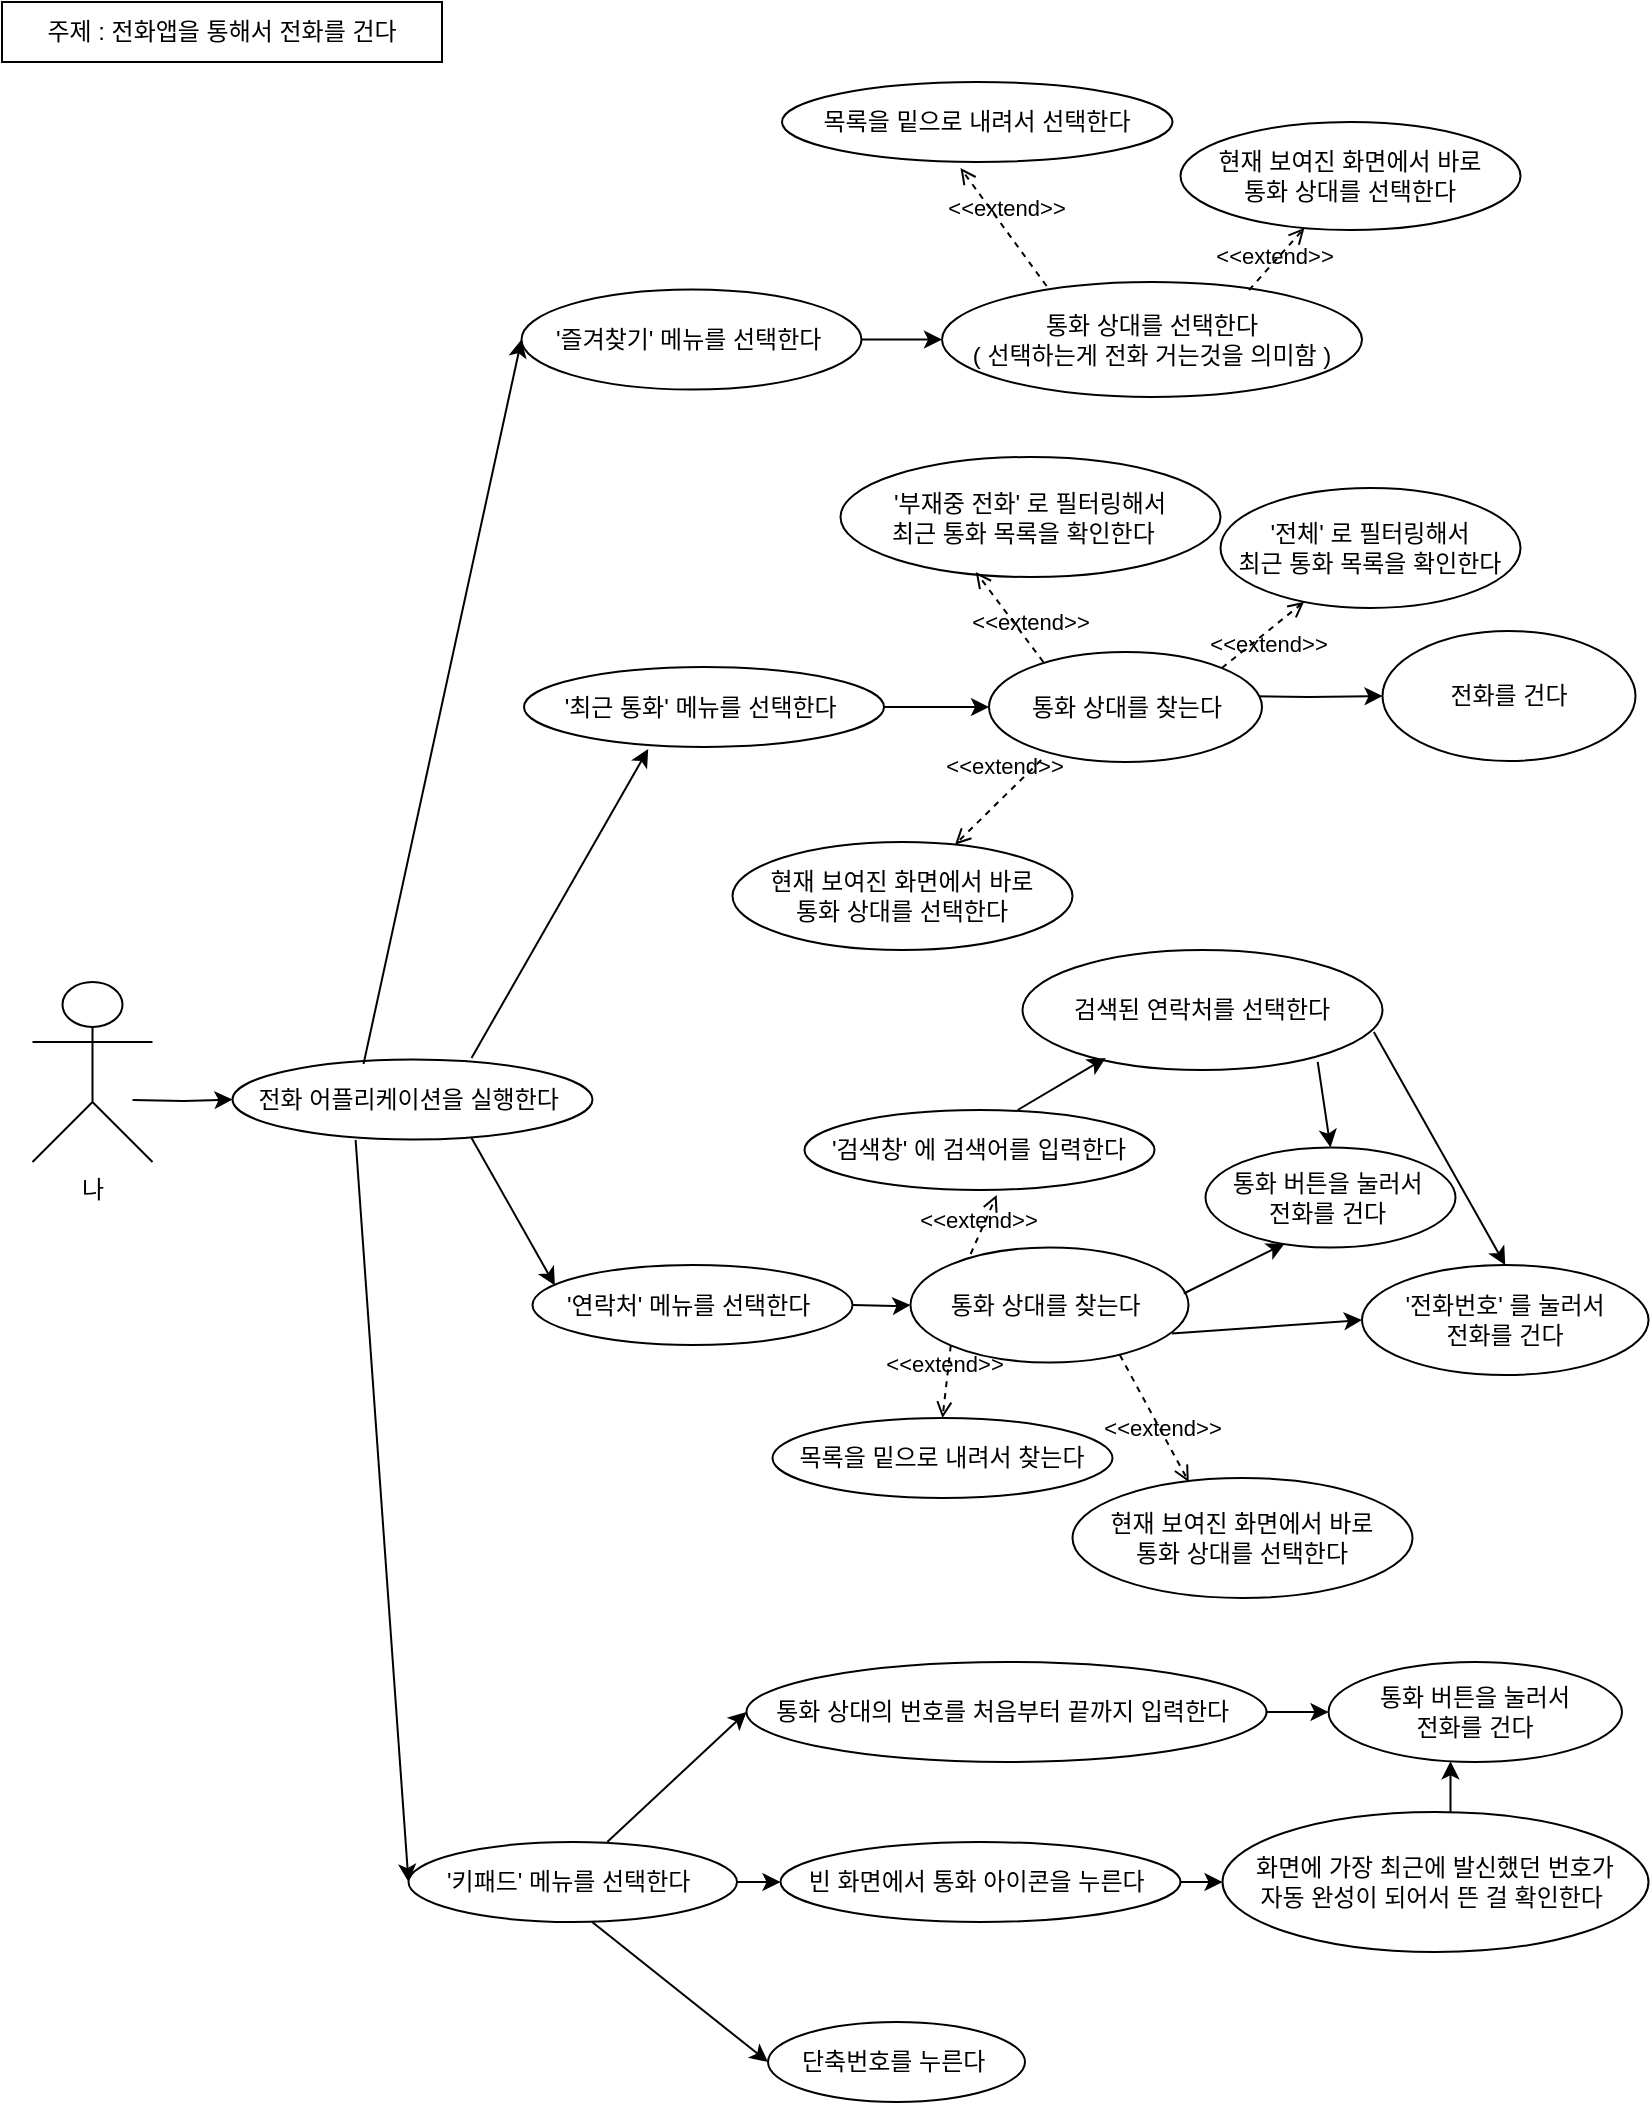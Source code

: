<mxfile version="21.6.9" type="github">
  <diagram name="페이지-1" id="MFKN5Ci9k2T4Dopon6Y4">
    <mxGraphModel dx="2074" dy="1142" grid="1" gridSize="10" guides="1" tooltips="1" connect="1" arrows="1" fold="1" page="1" pageScale="1" pageWidth="827" pageHeight="1169" math="0" shadow="0">
      <root>
        <mxCell id="0" />
        <mxCell id="1" parent="0" />
        <mxCell id="cqbs5DqlXvKsnWu7oeCE-1" value="" style="edgeStyle=orthogonalEdgeStyle;rounded=0;orthogonalLoop=1;jettySize=auto;html=1;" parent="1" target="cqbs5DqlXvKsnWu7oeCE-2" edge="1">
          <mxGeometry relative="1" as="geometry">
            <mxPoint x="65.25" y="1549" as="sourcePoint" />
          </mxGeometry>
        </mxCell>
        <mxCell id="cqbs5DqlXvKsnWu7oeCE-2" value="전화 어플리케이션을 실행한다&amp;nbsp;" style="ellipse;whiteSpace=wrap;html=1;" parent="1" vertex="1">
          <mxGeometry x="115.25" y="1528.75" width="180" height="40" as="geometry" />
        </mxCell>
        <mxCell id="cqbs5DqlXvKsnWu7oeCE-3" value="" style="edgeStyle=orthogonalEdgeStyle;rounded=0;orthogonalLoop=1;jettySize=auto;html=1;" parent="1" source="cqbs5DqlXvKsnWu7oeCE-4" target="cqbs5DqlXvKsnWu7oeCE-47" edge="1">
          <mxGeometry relative="1" as="geometry" />
        </mxCell>
        <mxCell id="cqbs5DqlXvKsnWu7oeCE-4" value="&#39;즐겨찾기&#39; 메뉴를 선택한다&amp;nbsp;" style="ellipse;whiteSpace=wrap;html=1;" parent="1" vertex="1">
          <mxGeometry x="259.75" y="1143.75" width="170" height="50" as="geometry" />
        </mxCell>
        <mxCell id="cqbs5DqlXvKsnWu7oeCE-5" value="" style="edgeStyle=orthogonalEdgeStyle;rounded=0;orthogonalLoop=1;jettySize=auto;html=1;" parent="1" source="cqbs5DqlXvKsnWu7oeCE-6" target="cqbs5DqlXvKsnWu7oeCE-52" edge="1">
          <mxGeometry relative="1" as="geometry" />
        </mxCell>
        <mxCell id="cqbs5DqlXvKsnWu7oeCE-6" value="&#39;최근 통화&#39; 메뉴를 선택한다&amp;nbsp;" style="ellipse;whiteSpace=wrap;html=1;" parent="1" vertex="1">
          <mxGeometry x="261" y="1332.5" width="180" height="40" as="geometry" />
        </mxCell>
        <mxCell id="cqbs5DqlXvKsnWu7oeCE-7" value="" style="edgeStyle=orthogonalEdgeStyle;rounded=0;orthogonalLoop=1;jettySize=auto;html=1;" parent="1" target="cqbs5DqlXvKsnWu7oeCE-35" edge="1">
          <mxGeometry relative="1" as="geometry">
            <mxPoint x="425.25" y="1651.5" as="sourcePoint" />
          </mxGeometry>
        </mxCell>
        <mxCell id="cqbs5DqlXvKsnWu7oeCE-8" value="&#39;연락처&#39; 메뉴를 선택한다&amp;nbsp;" style="ellipse;whiteSpace=wrap;html=1;" parent="1" vertex="1">
          <mxGeometry x="265.25" y="1631.5" width="160" height="40" as="geometry" />
        </mxCell>
        <mxCell id="cqbs5DqlXvKsnWu7oeCE-9" value="&#39;부재중 전화&#39; 로 필터링해서 &lt;br&gt;최근 통화 목록을 확인한다&amp;nbsp;&amp;nbsp;" style="ellipse;whiteSpace=wrap;html=1;" parent="1" vertex="1">
          <mxGeometry x="419.25" y="1227.5" width="190" height="60" as="geometry" />
        </mxCell>
        <mxCell id="cqbs5DqlXvKsnWu7oeCE-10" value="&#39;전체&#39; 로 필터링해서 &lt;br&gt;최근 통화 목록을 확인한다" style="ellipse;whiteSpace=wrap;html=1;" parent="1" vertex="1">
          <mxGeometry x="609.25" y="1243" width="150" height="60" as="geometry" />
        </mxCell>
        <mxCell id="cqbs5DqlXvKsnWu7oeCE-11" value="" style="edgeStyle=orthogonalEdgeStyle;rounded=0;orthogonalLoop=1;jettySize=auto;html=1;entryX=0;entryY=0.5;entryDx=0;entryDy=0;" parent="1" target="cqbs5DqlXvKsnWu7oeCE-26" edge="1">
          <mxGeometry relative="1" as="geometry">
            <mxPoint x="615.25" y="1347" as="sourcePoint" />
            <mxPoint x="659.25" y="1346.5" as="targetPoint" />
          </mxGeometry>
        </mxCell>
        <mxCell id="cqbs5DqlXvKsnWu7oeCE-12" value="&amp;lt;&amp;lt;extend&amp;gt;&amp;gt;" style="html=1;verticalAlign=bottom;labelBackgroundColor=none;endArrow=open;endFill=0;dashed=1;rounded=0;exitX=1;exitY=0;exitDx=0;exitDy=0;" parent="1" source="cqbs5DqlXvKsnWu7oeCE-52" target="cqbs5DqlXvKsnWu7oeCE-10" edge="1">
          <mxGeometry x="-0.259" y="-12" width="160" relative="1" as="geometry">
            <mxPoint x="636.75" y="1232.5" as="sourcePoint" />
            <mxPoint x="991.75" y="1222.5" as="targetPoint" />
            <mxPoint as="offset" />
          </mxGeometry>
        </mxCell>
        <mxCell id="cqbs5DqlXvKsnWu7oeCE-13" value="&amp;lt;&amp;lt;extend&amp;gt;&amp;gt;" style="html=1;verticalAlign=bottom;labelBackgroundColor=none;endArrow=open;endFill=0;dashed=1;rounded=0;exitX=0.199;exitY=0.091;exitDx=0;exitDy=0;entryX=0.356;entryY=0.958;entryDx=0;entryDy=0;exitPerimeter=0;entryPerimeter=0;" parent="1" source="cqbs5DqlXvKsnWu7oeCE-52" target="cqbs5DqlXvKsnWu7oeCE-9" edge="1">
          <mxGeometry x="-0.541" y="-1" width="160" relative="1" as="geometry">
            <mxPoint x="470.25" y="1307.5" as="sourcePoint" />
            <mxPoint x="595.25" y="1337.5" as="targetPoint" />
            <mxPoint as="offset" />
          </mxGeometry>
        </mxCell>
        <mxCell id="cqbs5DqlXvKsnWu7oeCE-14" value="&#39;검색창&#39; 에 검색어를 입력한다" style="ellipse;whiteSpace=wrap;html=1;" parent="1" vertex="1">
          <mxGeometry x="401.25" y="1554" width="175" height="40" as="geometry" />
        </mxCell>
        <mxCell id="cqbs5DqlXvKsnWu7oeCE-15" value="검색된 연락처를 선택한다" style="ellipse;whiteSpace=wrap;html=1;" parent="1" vertex="1">
          <mxGeometry x="510.25" y="1474" width="180" height="60" as="geometry" />
        </mxCell>
        <mxCell id="cqbs5DqlXvKsnWu7oeCE-16" value="" style="edgeStyle=orthogonalEdgeStyle;rounded=0;orthogonalLoop=1;jettySize=auto;html=1;" parent="1" source="cqbs5DqlXvKsnWu7oeCE-17" target="cqbs5DqlXvKsnWu7oeCE-19" edge="1">
          <mxGeometry relative="1" as="geometry" />
        </mxCell>
        <mxCell id="cqbs5DqlXvKsnWu7oeCE-17" value="통화 상대의 번호를 처음부터 끝까지 입력한다&amp;nbsp;" style="ellipse;whiteSpace=wrap;html=1;" parent="1" vertex="1">
          <mxGeometry x="372.25" y="1830" width="260" height="50" as="geometry" />
        </mxCell>
        <mxCell id="cqbs5DqlXvKsnWu7oeCE-18" value="단축번호를 누른다&amp;nbsp;" style="ellipse;whiteSpace=wrap;html=1;" parent="1" vertex="1">
          <mxGeometry x="383" y="2010" width="128.5" height="40" as="geometry" />
        </mxCell>
        <mxCell id="cqbs5DqlXvKsnWu7oeCE-19" value="통화 버튼을 눌러서 &lt;br&gt;전화를 건다" style="ellipse;whiteSpace=wrap;html=1;" parent="1" vertex="1">
          <mxGeometry x="663.25" y="1830" width="146.75" height="50" as="geometry" />
        </mxCell>
        <mxCell id="cqbs5DqlXvKsnWu7oeCE-20" value="" style="endArrow=classic;html=1;rounded=0;entryX=0.345;entryY=1.025;entryDx=0;entryDy=0;exitX=0.664;exitY=-0.019;exitDx=0;exitDy=0;exitPerimeter=0;entryPerimeter=0;" parent="1" source="cqbs5DqlXvKsnWu7oeCE-2" target="cqbs5DqlXvKsnWu7oeCE-6" edge="1">
          <mxGeometry width="50" height="50" relative="1" as="geometry">
            <mxPoint x="235.25" y="1380" as="sourcePoint" />
            <mxPoint x="565.25" y="1390" as="targetPoint" />
          </mxGeometry>
        </mxCell>
        <mxCell id="cqbs5DqlXvKsnWu7oeCE-21" value="" style="endArrow=classic;html=1;rounded=0;entryX=0;entryY=0.5;entryDx=0;entryDy=0;exitX=0.364;exitY=0.056;exitDx=0;exitDy=0;exitPerimeter=0;" parent="1" source="cqbs5DqlXvKsnWu7oeCE-2" target="cqbs5DqlXvKsnWu7oeCE-4" edge="1">
          <mxGeometry width="50" height="50" relative="1" as="geometry">
            <mxPoint x="215.25" y="1360" as="sourcePoint" />
            <mxPoint x="295.25" y="1400" as="targetPoint" />
          </mxGeometry>
        </mxCell>
        <mxCell id="cqbs5DqlXvKsnWu7oeCE-22" value="" style="endArrow=classic;html=1;rounded=0;entryX=0.07;entryY=0.256;entryDx=0;entryDy=0;exitX=0.664;exitY=0.981;exitDx=0;exitDy=0;exitPerimeter=0;entryPerimeter=0;" parent="1" source="cqbs5DqlXvKsnWu7oeCE-2" target="cqbs5DqlXvKsnWu7oeCE-8" edge="1">
          <mxGeometry width="50" height="50" relative="1" as="geometry">
            <mxPoint x="255.25" y="1550" as="sourcePoint" />
            <mxPoint x="455.25" y="1410" as="targetPoint" />
          </mxGeometry>
        </mxCell>
        <mxCell id="cqbs5DqlXvKsnWu7oeCE-23" value="" style="endArrow=classic;html=1;rounded=0;entryX=0;entryY=0.5;entryDx=0;entryDy=0;exitX=0.342;exitY=1.006;exitDx=0;exitDy=0;exitPerimeter=0;" parent="1" source="cqbs5DqlXvKsnWu7oeCE-2" target="cqbs5DqlXvKsnWu7oeCE-29" edge="1">
          <mxGeometry width="50" height="50" relative="1" as="geometry">
            <mxPoint x="247.25" y="1380" as="sourcePoint" />
            <mxPoint x="455.25" y="1685" as="targetPoint" />
          </mxGeometry>
        </mxCell>
        <mxCell id="cqbs5DqlXvKsnWu7oeCE-24" value="&amp;lt;&amp;lt;extend&amp;gt;&amp;gt;" style="html=1;verticalAlign=bottom;labelBackgroundColor=none;endArrow=open;endFill=0;dashed=1;rounded=0;entryX=0.549;entryY=1.063;entryDx=0;entryDy=0;entryPerimeter=0;exitX=0.199;exitY=0.152;exitDx=0;exitDy=0;exitPerimeter=0;" parent="1" source="cqbs5DqlXvKsnWu7oeCE-35" target="cqbs5DqlXvKsnWu7oeCE-14" edge="1">
          <mxGeometry x="-0.208" width="160" relative="1" as="geometry">
            <mxPoint x="555.25" y="1634" as="sourcePoint" />
            <mxPoint x="484.25" y="1594" as="targetPoint" />
            <mxPoint as="offset" />
          </mxGeometry>
        </mxCell>
        <mxCell id="cqbs5DqlXvKsnWu7oeCE-25" value="" style="endArrow=classic;html=1;rounded=0;exitX=0.609;exitY=0;exitDx=0;exitDy=0;exitPerimeter=0;entryX=0.231;entryY=0.9;entryDx=0;entryDy=0;entryPerimeter=0;" parent="1" source="cqbs5DqlXvKsnWu7oeCE-14" target="cqbs5DqlXvKsnWu7oeCE-15" edge="1">
          <mxGeometry width="50" height="50" relative="1" as="geometry">
            <mxPoint x="526.75" y="1564" as="sourcePoint" />
            <mxPoint x="575.25" y="1474" as="targetPoint" />
          </mxGeometry>
        </mxCell>
        <mxCell id="cqbs5DqlXvKsnWu7oeCE-26" value="전화를 건다" style="ellipse;whiteSpace=wrap;html=1;" parent="1" vertex="1">
          <mxGeometry x="690.25" y="1314.5" width="126.5" height="65" as="geometry" />
        </mxCell>
        <mxCell id="cqbs5DqlXvKsnWu7oeCE-27" value="" style="edgeStyle=orthogonalEdgeStyle;rounded=0;orthogonalLoop=1;jettySize=auto;html=1;" parent="1" source="cqbs5DqlXvKsnWu7oeCE-28" target="cqbs5DqlXvKsnWu7oeCE-34" edge="1">
          <mxGeometry relative="1" as="geometry" />
        </mxCell>
        <mxCell id="cqbs5DqlXvKsnWu7oeCE-28" value="빈 화면에서 통화 아이콘을 누른다&amp;nbsp;" style="ellipse;whiteSpace=wrap;html=1;" parent="1" vertex="1">
          <mxGeometry x="389.25" y="1920" width="200" height="40" as="geometry" />
        </mxCell>
        <mxCell id="cqbs5DqlXvKsnWu7oeCE-29" value="&#39;키패드&#39; 메뉴를 선택한다&amp;nbsp;" style="ellipse;whiteSpace=wrap;html=1;" parent="1" vertex="1">
          <mxGeometry x="203.25" y="1920" width="164.25" height="40" as="geometry" />
        </mxCell>
        <mxCell id="cqbs5DqlXvKsnWu7oeCE-30" value="" style="endArrow=classic;html=1;rounded=0;entryX=0;entryY=0.5;entryDx=0;entryDy=0;exitX=1;exitY=0.5;exitDx=0;exitDy=0;" parent="1" source="cqbs5DqlXvKsnWu7oeCE-29" target="cqbs5DqlXvKsnWu7oeCE-28" edge="1">
          <mxGeometry width="50" height="50" relative="1" as="geometry">
            <mxPoint x="409" y="1935" as="sourcePoint" />
            <mxPoint x="498" y="1915" as="targetPoint" />
          </mxGeometry>
        </mxCell>
        <mxCell id="cqbs5DqlXvKsnWu7oeCE-31" value="" style="endArrow=classic;html=1;rounded=0;entryX=0;entryY=0.5;entryDx=0;entryDy=0;exitX=0.559;exitY=1;exitDx=0;exitDy=0;exitPerimeter=0;" parent="1" source="cqbs5DqlXvKsnWu7oeCE-29" target="cqbs5DqlXvKsnWu7oeCE-18" edge="1">
          <mxGeometry width="50" height="50" relative="1" as="geometry">
            <mxPoint x="429" y="1935" as="sourcePoint" />
            <mxPoint x="519" y="1975" as="targetPoint" />
          </mxGeometry>
        </mxCell>
        <mxCell id="cqbs5DqlXvKsnWu7oeCE-32" value="" style="endArrow=classic;html=1;rounded=0;entryX=0;entryY=0.5;entryDx=0;entryDy=0;exitX=0.605;exitY=0;exitDx=0;exitDy=0;exitPerimeter=0;" parent="1" source="cqbs5DqlXvKsnWu7oeCE-29" target="cqbs5DqlXvKsnWu7oeCE-17" edge="1">
          <mxGeometry width="50" height="50" relative="1" as="geometry">
            <mxPoint x="389" y="1915" as="sourcePoint" />
            <mxPoint x="445.5" y="1894" as="targetPoint" />
          </mxGeometry>
        </mxCell>
        <mxCell id="cqbs5DqlXvKsnWu7oeCE-33" value="" style="edgeStyle=orthogonalEdgeStyle;rounded=0;orthogonalLoop=1;jettySize=auto;html=1;exitX=0.616;exitY=0.029;exitDx=0;exitDy=0;exitPerimeter=0;" parent="1" source="cqbs5DqlXvKsnWu7oeCE-34" target="cqbs5DqlXvKsnWu7oeCE-19" edge="1">
          <mxGeometry relative="1" as="geometry">
            <mxPoint x="754.25" y="1910" as="sourcePoint" />
            <Array as="points">
              <mxPoint x="724.25" y="1907" />
              <mxPoint x="724.25" y="1875" />
            </Array>
          </mxGeometry>
        </mxCell>
        <mxCell id="cqbs5DqlXvKsnWu7oeCE-34" value="화면에 가장 최근에 발신했던 번호가 &lt;br&gt;자동 완성이 되어서 뜬 걸 확인한다&amp;nbsp;" style="ellipse;whiteSpace=wrap;html=1;" parent="1" vertex="1">
          <mxGeometry x="610.25" y="1905" width="213" height="70" as="geometry" />
        </mxCell>
        <mxCell id="cqbs5DqlXvKsnWu7oeCE-35" value="통화 상대를 찾는다&amp;nbsp;" style="ellipse;whiteSpace=wrap;html=1;" parent="1" vertex="1">
          <mxGeometry x="454.25" y="1622.75" width="139" height="57.5" as="geometry" />
        </mxCell>
        <mxCell id="cqbs5DqlXvKsnWu7oeCE-36" value="&#39;전화번호&#39; 를 눌러서 &lt;br&gt;전화를 건다" style="ellipse;whiteSpace=wrap;html=1;" parent="1" vertex="1">
          <mxGeometry x="680" y="1631.5" width="143.25" height="55" as="geometry" />
        </mxCell>
        <mxCell id="cqbs5DqlXvKsnWu7oeCE-37" value="목록을 밑으로 내려서 찾는다" style="ellipse;whiteSpace=wrap;html=1;" parent="1" vertex="1">
          <mxGeometry x="385.25" y="1708" width="170" height="40" as="geometry" />
        </mxCell>
        <mxCell id="cqbs5DqlXvKsnWu7oeCE-38" value="&amp;lt;&amp;lt;extend&amp;gt;&amp;gt;" style="html=1;verticalAlign=bottom;labelBackgroundColor=none;endArrow=open;endFill=0;dashed=1;rounded=0;entryX=0.5;entryY=0;entryDx=0;entryDy=0;exitX=0;exitY=1;exitDx=0;exitDy=0;" parent="1" source="cqbs5DqlXvKsnWu7oeCE-35" target="cqbs5DqlXvKsnWu7oeCE-37" edge="1">
          <mxGeometry x="0.002" y="-1" width="160" relative="1" as="geometry">
            <mxPoint x="595.25" y="1694" as="sourcePoint" />
            <mxPoint x="707" y="1730.22" as="targetPoint" />
            <mxPoint as="offset" />
          </mxGeometry>
        </mxCell>
        <mxCell id="cqbs5DqlXvKsnWu7oeCE-39" value="현재 보여진 화면에서 바로 &lt;br&gt;통화 상대를 선택한다" style="ellipse;whiteSpace=wrap;html=1;" parent="1" vertex="1">
          <mxGeometry x="535.25" y="1738" width="170" height="60" as="geometry" />
        </mxCell>
        <mxCell id="cqbs5DqlXvKsnWu7oeCE-40" value="&amp;lt;&amp;lt;extend&amp;gt;&amp;gt;" style="html=1;verticalAlign=bottom;labelBackgroundColor=none;endArrow=open;endFill=0;dashed=1;rounded=0;exitX=0.753;exitY=0.935;exitDx=0;exitDy=0;entryX=0.342;entryY=0.033;entryDx=0;entryDy=0;entryPerimeter=0;exitPerimeter=0;" parent="1" source="cqbs5DqlXvKsnWu7oeCE-35" target="cqbs5DqlXvKsnWu7oeCE-39" edge="1">
          <mxGeometry x="0.395" y="-3" width="160" relative="1" as="geometry">
            <mxPoint x="637.25" y="1626.5" as="sourcePoint" />
            <mxPoint x="775.25" y="1583.5" as="targetPoint" />
            <mxPoint as="offset" />
          </mxGeometry>
        </mxCell>
        <mxCell id="cqbs5DqlXvKsnWu7oeCE-41" value="통화 버튼을 눌러서&amp;nbsp;&lt;br&gt;전화를 건다&amp;nbsp;" style="ellipse;whiteSpace=wrap;html=1;" parent="1" vertex="1">
          <mxGeometry x="601.75" y="1572.75" width="125" height="50" as="geometry" />
        </mxCell>
        <mxCell id="cqbs5DqlXvKsnWu7oeCE-42" value="" style="endArrow=classic;html=1;rounded=0;entryX=0.317;entryY=0.96;entryDx=0;entryDy=0;entryPerimeter=0;exitX=0.983;exitY=0.4;exitDx=0;exitDy=0;exitPerimeter=0;" parent="1" source="cqbs5DqlXvKsnWu7oeCE-35" target="cqbs5DqlXvKsnWu7oeCE-41" edge="1">
          <mxGeometry width="50" height="50" relative="1" as="geometry">
            <mxPoint x="625.25" y="1634" as="sourcePoint" />
            <mxPoint x="714.25" y="1614" as="targetPoint" />
          </mxGeometry>
        </mxCell>
        <mxCell id="cqbs5DqlXvKsnWu7oeCE-43" value="" style="endArrow=classic;html=1;rounded=0;entryX=0;entryY=0.5;entryDx=0;entryDy=0;exitX=0.94;exitY=0.748;exitDx=0;exitDy=0;exitPerimeter=0;" parent="1" source="cqbs5DqlXvKsnWu7oeCE-35" target="cqbs5DqlXvKsnWu7oeCE-36" edge="1">
          <mxGeometry width="50" height="50" relative="1" as="geometry">
            <mxPoint x="660.25" y="1674" as="sourcePoint" />
            <mxPoint x="715.25" y="1704" as="targetPoint" />
          </mxGeometry>
        </mxCell>
        <mxCell id="cqbs5DqlXvKsnWu7oeCE-44" value="" style="endArrow=classic;html=1;rounded=0;entryX=0.5;entryY=0;entryDx=0;entryDy=0;exitX=0.82;exitY=0.933;exitDx=0;exitDy=0;exitPerimeter=0;" parent="1" source="cqbs5DqlXvKsnWu7oeCE-15" target="cqbs5DqlXvKsnWu7oeCE-41" edge="1">
          <mxGeometry width="50" height="50" relative="1" as="geometry">
            <mxPoint x="675.25" y="1464" as="sourcePoint" />
            <mxPoint x="725.25" y="1414" as="targetPoint" />
          </mxGeometry>
        </mxCell>
        <mxCell id="cqbs5DqlXvKsnWu7oeCE-45" value="" style="endArrow=classic;html=1;rounded=0;entryX=0.5;entryY=0;entryDx=0;entryDy=0;exitX=0.976;exitY=0.683;exitDx=0;exitDy=0;exitPerimeter=0;" parent="1" source="cqbs5DqlXvKsnWu7oeCE-15" target="cqbs5DqlXvKsnWu7oeCE-36" edge="1">
          <mxGeometry width="50" height="50" relative="1" as="geometry">
            <mxPoint x="725.25" y="1444" as="sourcePoint" />
            <mxPoint x="785.25" y="1394" as="targetPoint" />
          </mxGeometry>
        </mxCell>
        <mxCell id="cqbs5DqlXvKsnWu7oeCE-46" style="edgeStyle=orthogonalEdgeStyle;rounded=0;orthogonalLoop=1;jettySize=auto;html=1;exitX=0.5;exitY=1;exitDx=0;exitDy=0;" parent="1" source="cqbs5DqlXvKsnWu7oeCE-8" target="cqbs5DqlXvKsnWu7oeCE-8" edge="1">
          <mxGeometry relative="1" as="geometry" />
        </mxCell>
        <mxCell id="cqbs5DqlXvKsnWu7oeCE-47" value="통화 상대를 선택한다&lt;br&gt;( 선택하는게 전화 거는것을 의미함 )" style="ellipse;whiteSpace=wrap;html=1;" parent="1" vertex="1">
          <mxGeometry x="470" y="1140" width="210" height="57.5" as="geometry" />
        </mxCell>
        <mxCell id="cqbs5DqlXvKsnWu7oeCE-48" value="목록을 밑으로 내려서 선택한다" style="ellipse;whiteSpace=wrap;html=1;" parent="1" vertex="1">
          <mxGeometry x="390" y="1040" width="195.25" height="40" as="geometry" />
        </mxCell>
        <mxCell id="cqbs5DqlXvKsnWu7oeCE-49" value="&amp;lt;&amp;lt;extend&amp;gt;&amp;gt;" style="html=1;verticalAlign=bottom;labelBackgroundColor=none;endArrow=open;endFill=0;dashed=1;rounded=0;exitX=0.249;exitY=0.035;exitDx=0;exitDy=0;exitPerimeter=0;entryX=0.457;entryY=1.075;entryDx=0;entryDy=0;entryPerimeter=0;" parent="1" source="cqbs5DqlXvKsnWu7oeCE-47" target="cqbs5DqlXvKsnWu7oeCE-48" edge="1">
          <mxGeometry x="0.002" y="-1" width="160" relative="1" as="geometry">
            <mxPoint x="609.75" y="1220" as="sourcePoint" />
            <mxPoint x="519.75" y="1050" as="targetPoint" />
            <mxPoint as="offset" />
          </mxGeometry>
        </mxCell>
        <mxCell id="cqbs5DqlXvKsnWu7oeCE-50" value="현재 보여진 화면에서 바로 &lt;br&gt;통화 상대를 선택한다" style="ellipse;whiteSpace=wrap;html=1;" parent="1" vertex="1">
          <mxGeometry x="589.25" y="1060" width="170" height="54" as="geometry" />
        </mxCell>
        <mxCell id="cqbs5DqlXvKsnWu7oeCE-51" value="&amp;lt;&amp;lt;extend&amp;gt;&amp;gt;" style="html=1;verticalAlign=bottom;labelBackgroundColor=none;endArrow=open;endFill=0;dashed=1;rounded=0;exitX=0.731;exitY=0.07;exitDx=0;exitDy=0;exitPerimeter=0;" parent="1" source="cqbs5DqlXvKsnWu7oeCE-47" target="cqbs5DqlXvKsnWu7oeCE-50" edge="1">
          <mxGeometry x="-0.281" y="-4" width="160" relative="1" as="geometry">
            <mxPoint x="594.75" y="1140" as="sourcePoint" />
            <mxPoint x="632.794" y="1098.906" as="targetPoint" />
            <mxPoint as="offset" />
          </mxGeometry>
        </mxCell>
        <mxCell id="cqbs5DqlXvKsnWu7oeCE-52" value="통화 상대를 찾는다" style="ellipse;whiteSpace=wrap;html=1;" parent="1" vertex="1">
          <mxGeometry x="493.5" y="1325" width="136.5" height="55" as="geometry" />
        </mxCell>
        <mxCell id="cqbs5DqlXvKsnWu7oeCE-53" value="현재 보여진 화면에서 바로 &lt;br&gt;통화 상대를 선택한다" style="ellipse;whiteSpace=wrap;html=1;" parent="1" vertex="1">
          <mxGeometry x="365.25" y="1420" width="170" height="54" as="geometry" />
        </mxCell>
        <mxCell id="cqbs5DqlXvKsnWu7oeCE-54" value="&amp;lt;&amp;lt;extend&amp;gt;&amp;gt;" style="html=1;verticalAlign=bottom;labelBackgroundColor=none;endArrow=open;endFill=0;dashed=1;rounded=0;exitX=0.191;exitY=0.982;exitDx=0;exitDy=0;exitPerimeter=0;" parent="1" source="cqbs5DqlXvKsnWu7oeCE-52" target="cqbs5DqlXvKsnWu7oeCE-53" edge="1">
          <mxGeometry x="-0.281" y="-4" width="160" relative="1" as="geometry">
            <mxPoint x="534.25" y="1372.5" as="sourcePoint" />
            <mxPoint x="565.794" y="1327.406" as="targetPoint" />
            <mxPoint as="offset" />
          </mxGeometry>
        </mxCell>
        <mxCell id="cqbs5DqlXvKsnWu7oeCE-55" value="주제 : 전화앱을 통해서 전화를 건다" style="rounded=0;whiteSpace=wrap;html=1;" parent="1" vertex="1">
          <mxGeometry y="1000" width="220" height="30" as="geometry" />
        </mxCell>
        <mxCell id="cqbs5DqlXvKsnWu7oeCE-56" value="나" style="shape=umlActor;verticalLabelPosition=bottom;verticalAlign=top;html=1;outlineConnect=0;" parent="1" vertex="1">
          <mxGeometry x="15.25" y="1490" width="60" height="90" as="geometry" />
        </mxCell>
      </root>
    </mxGraphModel>
  </diagram>
</mxfile>
